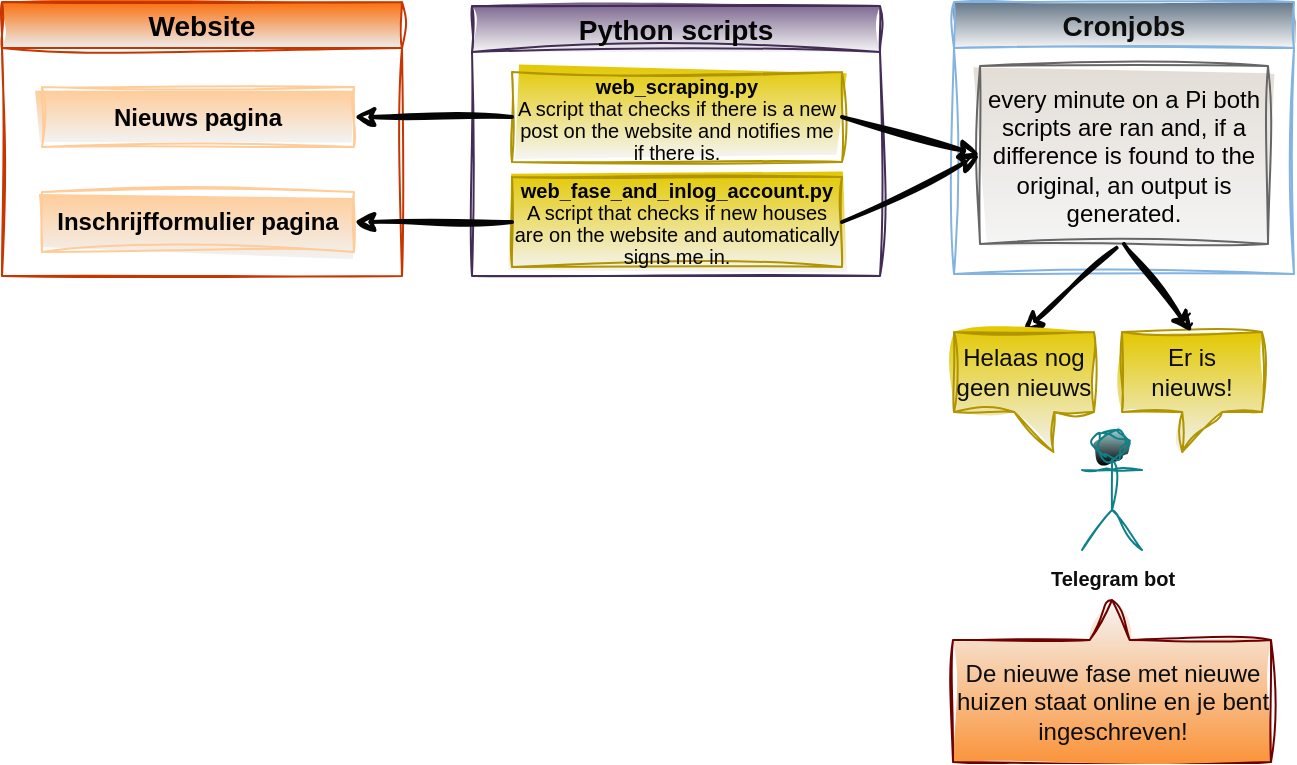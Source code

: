 <mxfile>
    <diagram id="Btb2WLoOVrugXf3QV6XN" name="Setup of the project">
        <mxGraphModel dx="829" dy="554" grid="0" gridSize="10" guides="1" tooltips="1" connect="1" arrows="1" fold="1" page="1" pageScale="1" pageWidth="827" pageHeight="1169" background="#ffffff" math="0" shadow="0">
            <root>
                <mxCell id="0"/>
                <mxCell id="1" parent="0"/>
                <mxCell id="20" value="&lt;font size=&quot;1&quot; style=&quot;&quot; color=&quot;#0d0d0d&quot;&gt;&lt;b style=&quot;&quot;&gt;Telegram bot&lt;/b&gt;&lt;/font&gt;" style="shape=umlActor;verticalLabelPosition=bottom;verticalAlign=top;html=1;outlineConnect=0;fillColor=#b0e3e6;strokeColor=#0e8088;sketch=1;curveFitting=1;jiggle=2;gradientColor=default;" parent="1" vertex="1">
                    <mxGeometry x="600" y="269" width="30" height="60" as="geometry"/>
                </mxCell>
                <mxCell id="22" value="Website" style="swimlane;whiteSpace=wrap;html=1;fillColor=#fa6800;strokeColor=#C73500;sketch=1;curveFitting=1;jiggle=2;gradientDirection=south;swimlaneFillColor=none;fontColor=#000000;gradientColor=#EDEDED;startSize=23;fontSize=14;" parent="1" vertex="1">
                    <mxGeometry x="60" y="55" width="200" height="137" as="geometry">
                        <mxRectangle x="90" y="55" width="90" height="30" as="alternateBounds"/>
                    </mxGeometry>
                </mxCell>
                <mxCell id="23" value="&lt;font color=&quot;#030303&quot; style=&quot;font-size: 12px;&quot;&gt;Inschrijfformulier pagina&lt;/font&gt;" style="rounded=0;whiteSpace=wrap;html=1;fillColor=#FFCC99;fontSize=12;fontStyle=1;sketch=1;curveFitting=1;jiggle=2;gradientColor=#F2F2F2;strokeColor=#FFCC99;" parent="22" vertex="1">
                    <mxGeometry x="20" y="95" width="156" height="30" as="geometry"/>
                </mxCell>
                <mxCell id="25" value="&lt;font color=&quot;#030303&quot; style=&quot;font-size: 12px;&quot;&gt;Nieuws pagina&lt;/font&gt;" style="rounded=0;whiteSpace=wrap;html=1;fillColor=#FFCC99;fontSize=12;fontStyle=1;sketch=1;curveFitting=1;jiggle=2;gradientColor=#F2F2F2;strokeColor=#FFCC99;" vertex="1" parent="22">
                    <mxGeometry x="20" y="42.5" width="156" height="30" as="geometry"/>
                </mxCell>
                <mxCell id="c-toH_A7TmxNrjQhJg11-41" value="&lt;font color=&quot;#050505&quot; style=&quot;font-size: 14px;&quot;&gt;Python scripts&lt;/font&gt;" style="swimlane;whiteSpace=wrap;html=1;fontColor=#ffffff;fillColor=#76608a;strokeColor=#432D57;sketch=1;curveFitting=1;jiggle=2;rounded=0;gradientColor=#F5F5F5;fontSize=14;" parent="1" vertex="1">
                    <mxGeometry x="295" y="57" width="204" height="135" as="geometry">
                        <mxRectangle x="90" y="55" width="90" height="30" as="alternateBounds"/>
                    </mxGeometry>
                </mxCell>
                <mxCell id="c-toH_A7TmxNrjQhJg11-42" value="&lt;p style=&quot;line-height: 110%; font-size: 10px;&quot;&gt;&lt;font style=&quot;font-size: 10px;&quot; color=&quot;#030303&quot;&gt;&lt;b style=&quot;font-size: 10px;&quot;&gt;web_scraping.py &lt;br style=&quot;font-size: 10px;&quot;&gt;&lt;/b&gt;A script that checks if there is a new post on the website and notifies me if there is.&lt;/font&gt;&lt;/p&gt;" style="rounded=0;whiteSpace=wrap;html=1;fillColor=#e3c800;fontColor=#000000;strokeColor=#B09500;align=center;fontSize=10;spacing=2;sketch=1;curveFitting=1;jiggle=2;gradientColor=#F5F5F5;" parent="c-toH_A7TmxNrjQhJg11-41" vertex="1">
                    <mxGeometry x="20" y="33" width="165" height="45" as="geometry"/>
                </mxCell>
                <mxCell id="26" value="&lt;p style=&quot;line-height: 110%; font-size: 10px;&quot;&gt;&lt;font style=&quot;font-size: 10px;&quot; color=&quot;#030303&quot;&gt;&lt;b style=&quot;font-size: 10px;&quot;&gt;web_fase_and_inlog_account.py &lt;br style=&quot;font-size: 10px;&quot;&gt;&lt;/b&gt;A script that checks if new houses are on the website and automatically signs me in.&lt;/font&gt;&lt;/p&gt;" style="rounded=0;whiteSpace=wrap;html=1;fillColor=#e3c800;fontColor=#000000;strokeColor=#B09500;align=center;fontSize=10;spacing=2;sketch=1;curveFitting=1;jiggle=2;gradientColor=#F5F5F5;" vertex="1" parent="c-toH_A7TmxNrjQhJg11-41">
                    <mxGeometry x="20" y="85.5" width="165" height="45" as="geometry"/>
                </mxCell>
                <mxCell id="sVYA-P_zk5SEsgUEzxAb-44" value="&lt;font color=&quot;#0d0d0d&quot; style=&quot;font-size: 14px;&quot;&gt;Cronjobs&lt;/font&gt;" style="swimlane;whiteSpace=wrap;html=1;fontColor=#ffffff;fillColor=#647687;strokeColor=#83B3E0;sketch=1;curveFitting=1;jiggle=2;gradientColor=#F5F5F5;fontSize=14;" parent="1" vertex="1">
                    <mxGeometry x="536" y="55" width="170" height="136" as="geometry">
                        <mxRectangle x="90" y="55" width="90" height="30" as="alternateBounds"/>
                    </mxGeometry>
                </mxCell>
                <mxCell id="sVYA-P_zk5SEsgUEzxAb-45" value="&lt;font color=&quot;#030303&quot; style=&quot;font-size: 12px;&quot;&gt;&lt;span style=&quot;font-size: 12px;&quot;&gt;every minute on a Pi both scripts are ran and, if a difference is found to the original, an output is generated.&lt;/span&gt;&lt;/font&gt;" style="rounded=0;whiteSpace=wrap;html=1;fillColor=#E3DDD6;strokeColor=#666666;fontStyle=0;sketch=1;curveFitting=1;jiggle=2;gradientColor=#F5F5F5;fontSize=12;" parent="sVYA-P_zk5SEsgUEzxAb-44" vertex="1">
                    <mxGeometry x="13" y="32" width="144" height="89" as="geometry"/>
                </mxCell>
                <mxCell id="sVYA-P_zk5SEsgUEzxAb-51" style="edgeStyle=none;html=1;strokeColor=#050505;strokeWidth=2;fontSize=10;fontColor=#5498F0;fillColor=#6d8764;sketch=1;curveFitting=1;jiggle=2;" parent="1" source="c-toH_A7TmxNrjQhJg11-42" target="25" edge="1">
                    <mxGeometry relative="1" as="geometry">
                        <mxPoint x="238" y="108" as="targetPoint"/>
                    </mxGeometry>
                </mxCell>
                <mxCell id="sVYA-P_zk5SEsgUEzxAb-53" style="edgeStyle=none;html=1;entryX=1;entryY=0.5;entryDx=0;entryDy=0;strokeColor=#050505;strokeWidth=2;fontSize=10;fontColor=#5498F0;fillColor=#6d8764;sketch=1;curveFitting=1;jiggle=2;exitX=0;exitY=0.5;exitDx=0;exitDy=0;" parent="1" source="26" target="23" edge="1">
                    <mxGeometry relative="1" as="geometry">
                        <mxPoint x="364.375" y="228" as="sourcePoint"/>
                    </mxGeometry>
                </mxCell>
                <mxCell id="sVYA-P_zk5SEsgUEzxAb-55" style="edgeStyle=none;html=1;strokeColor=#050505;strokeWidth=2;fontSize=10;fontColor=#5498F0;fillColor=#6d8764;sketch=1;curveFitting=1;jiggle=2;exitX=0.474;exitY=1.022;exitDx=0;exitDy=0;exitPerimeter=0;" parent="1" edge="1" source="sVYA-P_zk5SEsgUEzxAb-45">
                    <mxGeometry relative="1" as="geometry">
                        <mxPoint x="570.5" y="220" as="targetPoint"/>
                        <mxPoint x="571.5" y="164" as="sourcePoint"/>
                    </mxGeometry>
                </mxCell>
                <mxCell id="sVYA-P_zk5SEsgUEzxAb-57" value="&lt;font color=&quot;#0c0d0d&quot; style=&quot;font-size: 12px;&quot;&gt;Helaas nog geen nieuws&lt;/font&gt;" style="shape=callout;whiteSpace=wrap;html=1;perimeter=calloutPerimeter;fontSize=12;fontColor=#000000;fillColor=#e3c800;position2=0.71;size=20;position=0.43;strokeColor=#B09500;sketch=1;curveFitting=1;jiggle=2;gradientColor=#F2F2F2;" parent="1" vertex="1">
                    <mxGeometry x="536" y="220" width="70" height="60" as="geometry"/>
                </mxCell>
                <mxCell id="sVYA-P_zk5SEsgUEzxAb-58" value="&lt;font color=&quot;#0c0d0d&quot; style=&quot;font-size: 12px;&quot;&gt;Er is nieuws!&lt;/font&gt;" style="shape=callout;whiteSpace=wrap;html=1;perimeter=calloutPerimeter;fontSize=12;fontColor=#000000;fillColor=#e3c800;position2=0.43;size=20;position=0.43;strokeColor=#B09500;sketch=1;curveFitting=1;jiggle=2;gradientColor=#F2F2F2;" parent="1" vertex="1">
                    <mxGeometry x="620" y="220" width="70" height="60" as="geometry"/>
                </mxCell>
                <mxCell id="sVYA-P_zk5SEsgUEzxAb-63" style="edgeStyle=none;html=1;strokeColor=#050505;strokeWidth=2;fontSize=10;fontColor=#0c0d0d;fillColor=#6d8764;entryX=0;entryY=0.5;entryDx=0;entryDy=0;sketch=1;curveFitting=1;jiggle=2;exitX=1;exitY=0.5;exitDx=0;exitDy=0;" parent="1" source="c-toH_A7TmxNrjQhJg11-42" target="sVYA-P_zk5SEsgUEzxAb-45" edge="1">
                    <mxGeometry relative="1" as="geometry">
                        <mxPoint x="540" y="105" as="targetPoint"/>
                    </mxGeometry>
                </mxCell>
                <mxCell id="sVYA-P_zk5SEsgUEzxAb-64" style="edgeStyle=none;shape=connector;rounded=1;html=1;entryX=0;entryY=0.5;entryDx=0;entryDy=0;labelBackgroundColor=default;strokeColor=#050505;strokeWidth=2;fontFamily=Helvetica;fontSize=10;fontColor=#0c0d0d;endArrow=classic;fillColor=#6d8764;sketch=1;curveFitting=1;jiggle=2;exitX=1;exitY=0.5;exitDx=0;exitDy=0;" parent="1" source="26" target="sVYA-P_zk5SEsgUEzxAb-45" edge="1">
                    <mxGeometry relative="1" as="geometry">
                        <mxPoint x="550" y="145" as="targetPoint"/>
                        <mxPoint x="494" y="162" as="sourcePoint"/>
                    </mxGeometry>
                </mxCell>
                <mxCell id="sVYA-P_zk5SEsgUEzxAb-71" value="&lt;font style=&quot;font-size: 12px;&quot; color=&quot;#0c0d0d&quot;&gt;De nieuwe fase met nieuwe huizen staat online en je bent ingeschreven!&lt;/font&gt;" style="shape=callout;whiteSpace=wrap;html=1;perimeter=calloutPerimeter;fontSize=12;fontColor=#ffffff;fillColor=#FA9237;position2=0.5;size=20;position=0.43;strokeColor=#6F0000;direction=west;flipH=1;sketch=1;curveFitting=1;jiggle=2;gradientColor=#F5F5F5;" parent="1" vertex="1">
                    <mxGeometry x="535.5" y="354" width="159" height="81" as="geometry"/>
                </mxCell>
                <mxCell id="30" style="edgeStyle=none;sketch=1;hachureGap=4;jiggle=2;curveFitting=1;html=1;entryX=0.5;entryY=0;entryDx=0;entryDy=0;entryPerimeter=0;strokeWidth=2;fontFamily=Helvetica;fontSource=https%3A%2F%2Ffonts.googleapis.com%2Fcss%3Ffamily%3DArchitects%2BDaughter;fontSize=10;fontColor=#5498F0;startSize=23;exitX=0.5;exitY=1;exitDx=0;exitDy=0;strokeColor=#050505;fillColor=#6d8764;" edge="1" parent="1" source="sVYA-P_zk5SEsgUEzxAb-45" target="sVYA-P_zk5SEsgUEzxAb-58">
                    <mxGeometry relative="1" as="geometry"/>
                </mxCell>
            </root>
        </mxGraphModel>
    </diagram>
</mxfile>